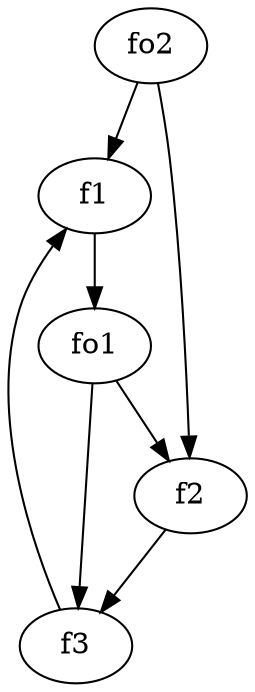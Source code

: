 strict digraph  {
f1;
f2;
f3;
fo1;
fo2;
f1 -> fo1  [weight=2];
f2 -> f3  [weight=2];
f3 -> f1  [weight=2];
fo1 -> f3  [weight=2];
fo1 -> f2  [weight=2];
fo2 -> f2  [weight=2];
fo2 -> f1  [weight=2];
}
